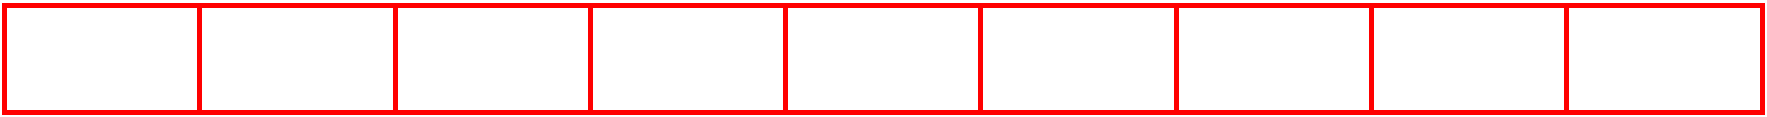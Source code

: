#FIG 3.2  Produced by xfig version 3.2.5a
Landscape
Center
Metric
A4      
100.00
Single
-2
1200 2
2 2 0 3 4 7 50 -1 -1 0.000 0 0 7 0 0 5
	 2565 2205 3960 2205 3960 2970 2565 2970 2565 2205
2 2 0 3 4 7 50 -1 -1 0.000 0 0 7 0 0 5
	 3960 2205 5355 2205 5355 2970 3960 2970 3960 2205
2 2 0 3 4 7 50 -1 -1 0.000 0 0 7 0 0 5
	 5355 2205 6750 2205 6750 2970 5355 2970 5355 2205
2 2 0 3 4 7 50 -1 -1 0.000 0 0 7 0 0 5
	 6750 2205 8145 2205 8145 2970 6750 2970 6750 2205
2 2 0 3 4 7 50 -1 -1 0.000 0 0 7 0 0 5
	 8145 2205 9540 2205 9540 2970 8145 2970 8145 2205
2 2 0 3 4 7 50 -1 -1 0.000 0 0 7 0 0 5
	 9540 2205 10935 2205 10935 2970 9540 2970 9540 2205
2 2 0 3 4 7 50 -1 -1 0.000 0 0 7 0 0 5
	 10935 2205 12330 2205 12330 2970 10935 2970 10935 2205
2 2 0 3 4 7 50 -1 -1 0.000 0 0 7 0 0 5
	 12330 2205 13725 2205 13725 2970 12330 2970 12330 2205
2 2 0 3 4 7 50 -1 -1 0.000 0 0 7 0 0 5
	 13725 2205 15120 2205 15120 2970 13725 2970 13725 2205
